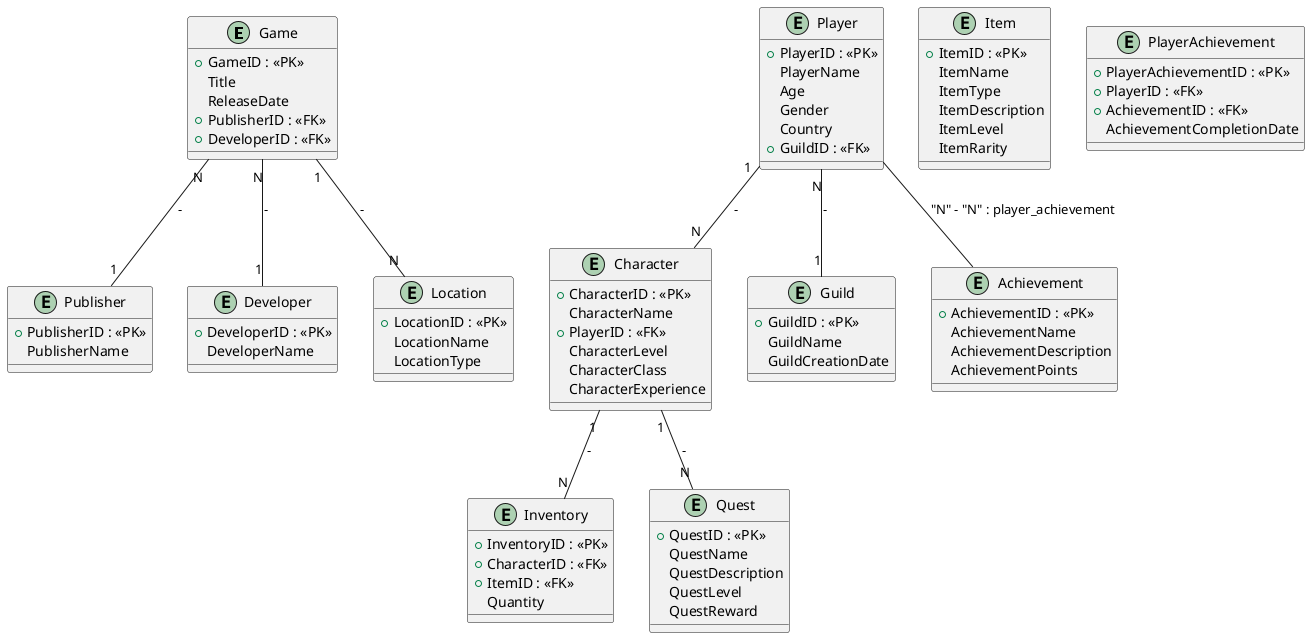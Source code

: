 @startuml Normalized_ER_Diagram

!define ENTITY entity
!define PK <<PK>>
!define FK <<FK>>

' Entities
ENTITY "Game" AS game {
  +GameID : PK
  Title
  ReleaseDate
  +PublisherID : FK
  +DeveloperID : FK
}

ENTITY "Publisher" AS publisher {
  +PublisherID : PK
  PublisherName
}

ENTITY "Developer" AS developer {
  +DeveloperID : PK
  DeveloperName
}

entity "Player" as player {
  +PlayerID : PK
  PlayerName
  Age
  Gender
  Country
  +GuildID : FK
}

ENTITY "Character" AS character {
  +CharacterID : PK
  CharacterName
  +PlayerID : FK
  CharacterLevel
  CharacterClass
  CharacterExperience
}

entity "Guild" as guild {
  +GuildID : PK
  GuildName
  GuildCreationDate
}


ENTITY "Item" AS item {
  +ItemID : PK
  ItemName
  ItemType
  ItemDescription
  ItemLevel
  ItemRarity
}

ENTITY "Inventory" AS inventory {
  +InventoryID : PK
  +CharacterID : FK
  +ItemID : FK
  Quantity
}

ENTITY "Quest" AS quest {
  +QuestID : PK
  QuestName
  QuestDescription
  QuestLevel
  QuestReward
}

ENTITY "Achievement" AS achievement {
  +AchievementID : PK
  AchievementName
  AchievementDescription
  AchievementPoints
}

ENTITY "PlayerAchievement" AS player_achievement {
  +PlayerAchievementID : PK
  +PlayerID : FK
  +AchievementID : FK
  AchievementCompletionDate
}

ENTITY "Location" AS location {
  +LocationID : PK
  LocationName
  LocationType
}

' Relationships
game -- publisher : "N" - "1"
game -- developer : "N" - "1"
player -- character : "1" - "N"
player -- guild : "N" - "1"
character -- inventory : "1" - "N"
character -- quest : "1" - "N"
player -- achievement : "N" - "N" : player_achievement
game -- location : "1" - "N"

@enduml
